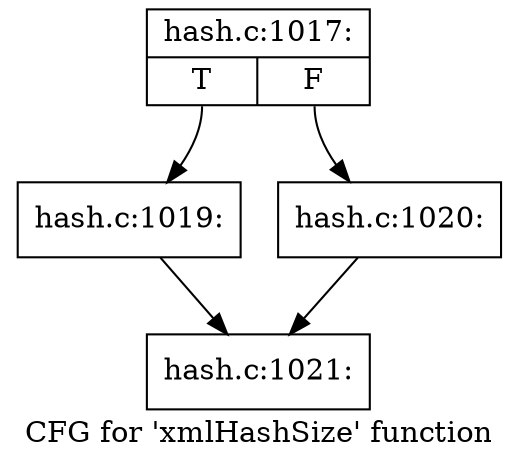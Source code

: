 digraph "CFG for 'xmlHashSize' function" {
	label="CFG for 'xmlHashSize' function";

	Node0x3d93f80 [shape=record,label="{hash.c:1017:|{<s0>T|<s1>F}}"];
	Node0x3d93f80:s0 -> Node0x3d99660;
	Node0x3d93f80:s1 -> Node0x3d996b0;
	Node0x3d99660 [shape=record,label="{hash.c:1019:}"];
	Node0x3d99660 -> Node0x3d998c0;
	Node0x3d996b0 [shape=record,label="{hash.c:1020:}"];
	Node0x3d996b0 -> Node0x3d998c0;
	Node0x3d998c0 [shape=record,label="{hash.c:1021:}"];
}
